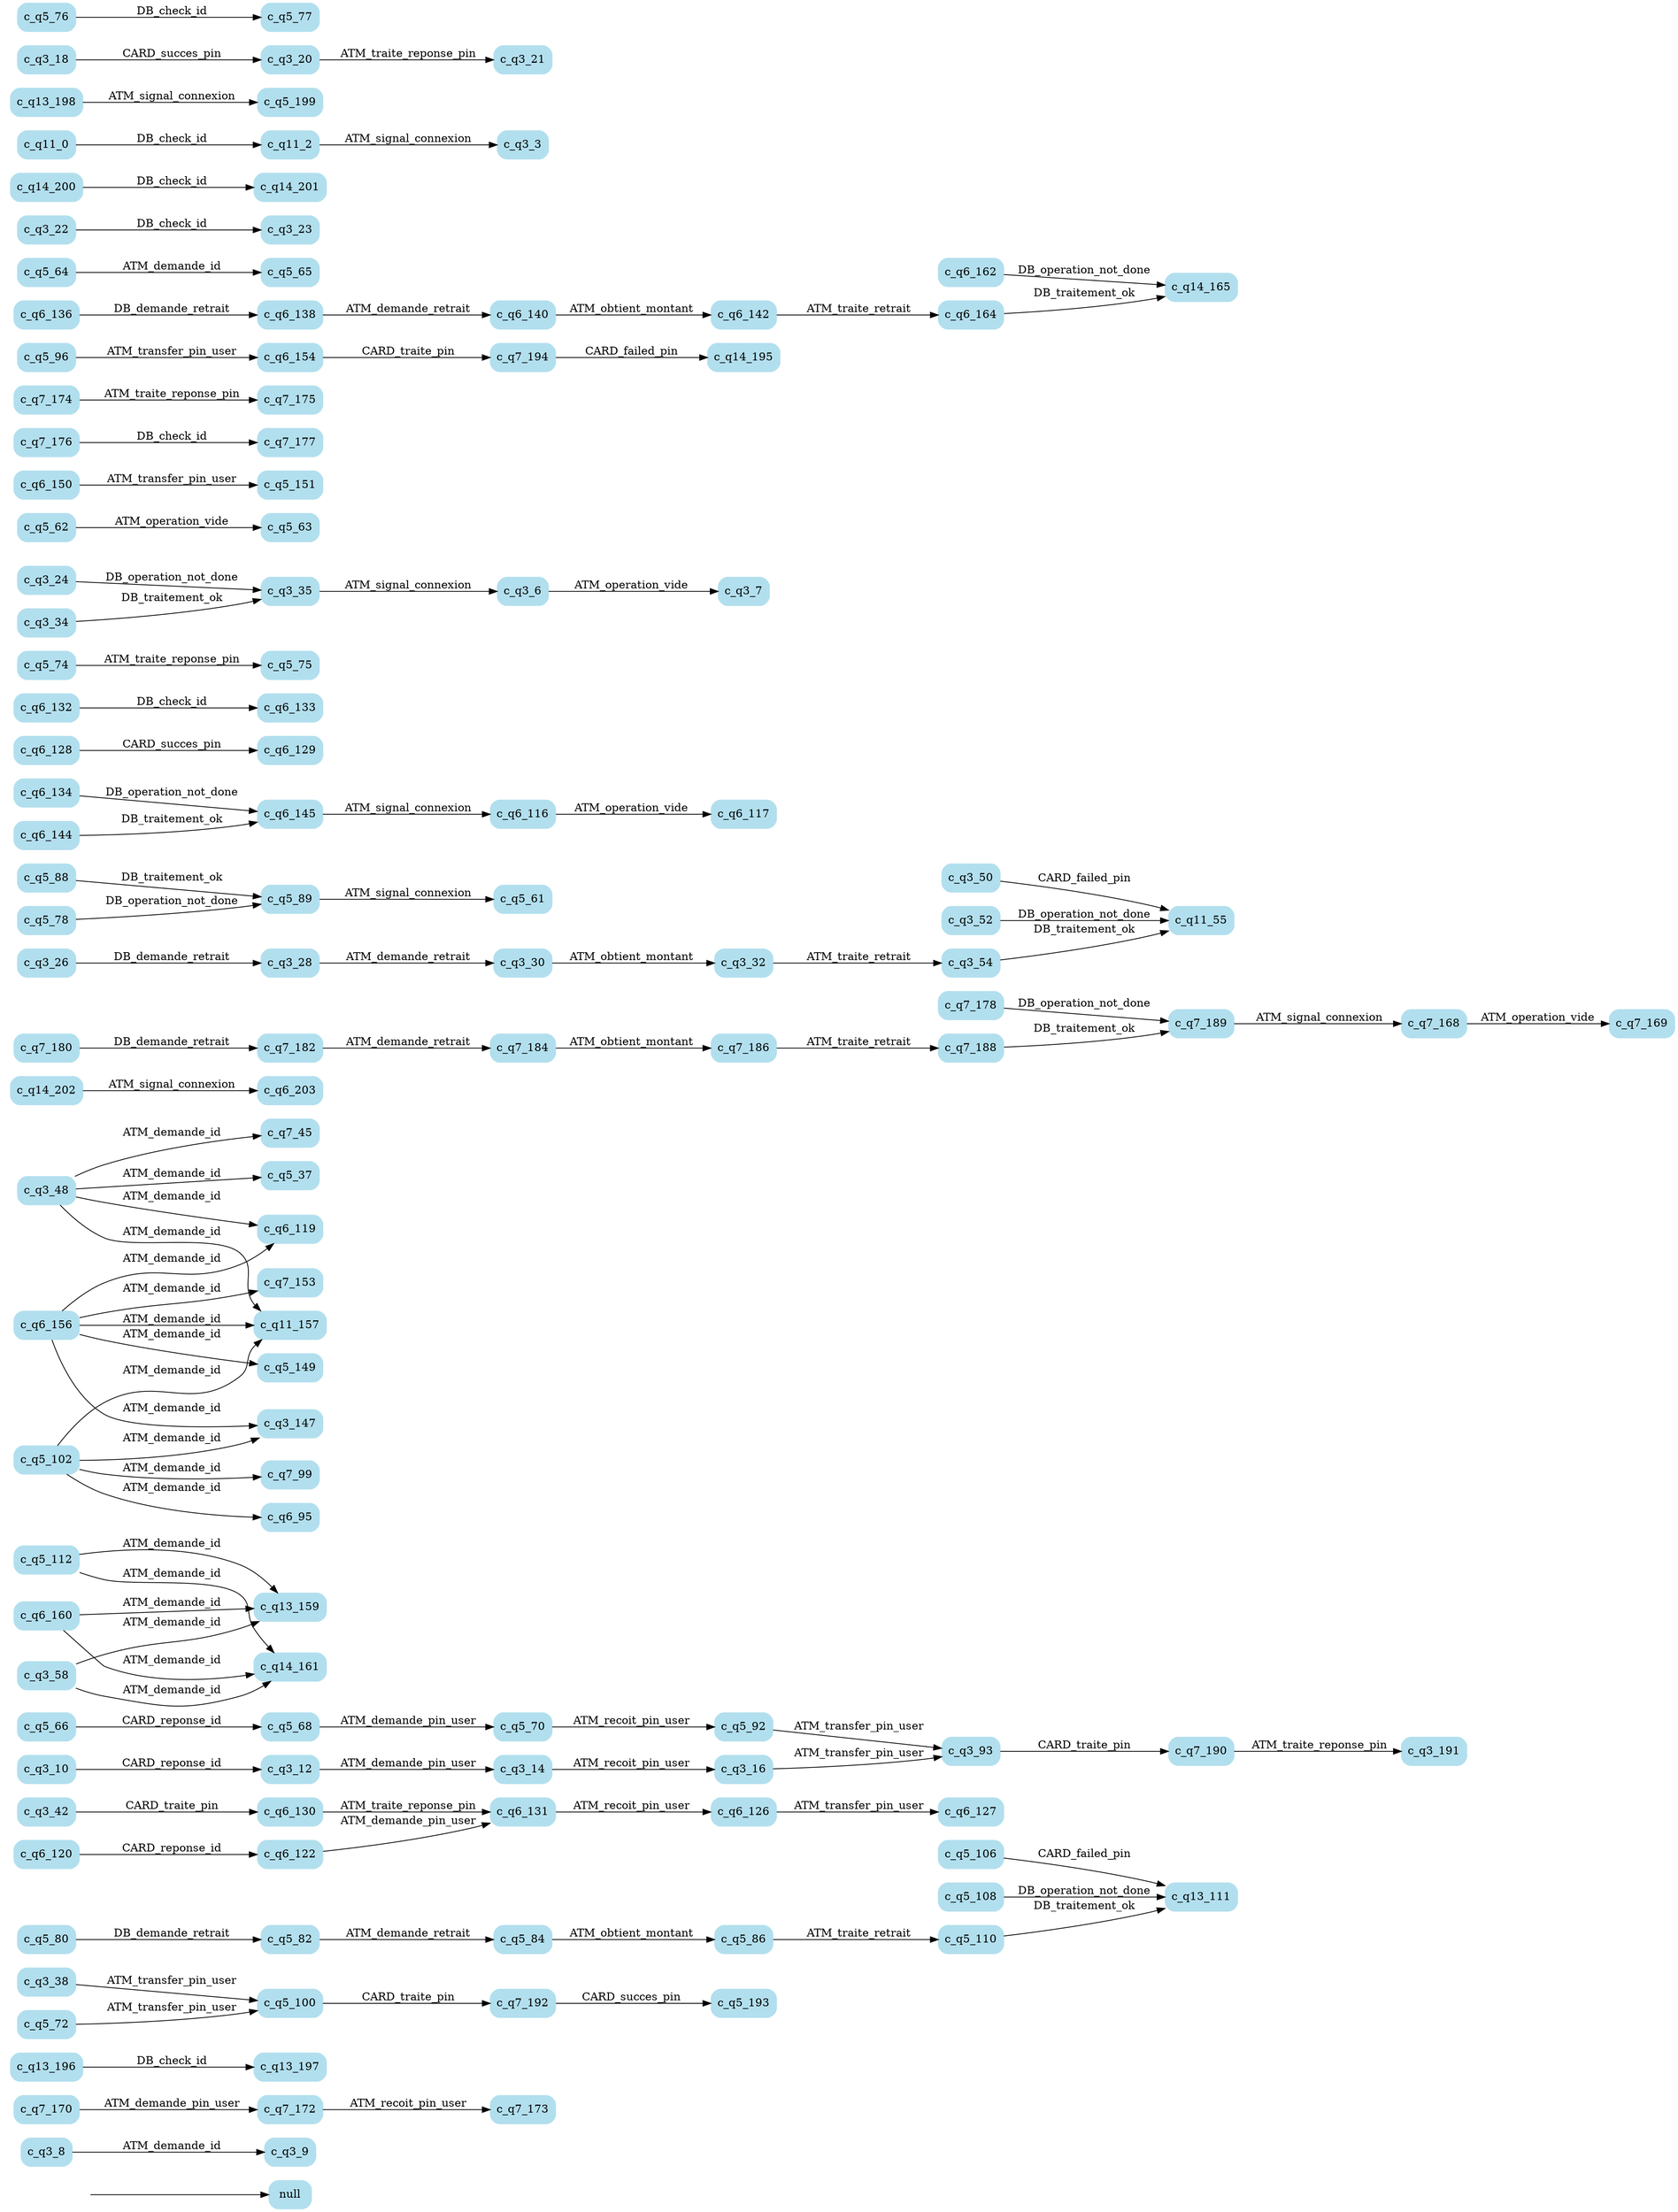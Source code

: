 digraph G {

	rankdir = LR;

	start_null[style=invisible];

	node[shape=box, style="rounded, filled", color=lightblue2];

	c_q3_9[label="c_q3_9"];
	c_q7_173[label="c_q7_173"];
	c_q13_197[label="c_q13_197"];
	c_q3_38[label="c_q3_38"];
	c_q5_106[label="c_q5_106"];
	c_q6_122[label="c_q6_122"];
	c_q5_66[label="c_q5_66"];
	c_q6_160[label="c_q6_160"];
	c_q6_119[label="c_q6_119"];
	c_q14_202[label="c_q14_202"];
	c_q7_186[label="c_q7_186"];
	c_q3_50[label="c_q3_50"];
	c_q13_111[label="c_q13_111"];
	c_q5_88[label="c_q5_88"];
	c_q11_157[label="c_q11_157"];
	c_q7_188[label="c_q7_188"];
	c_q3_16[label="c_q3_16"];
	c_q6_116[label="c_q6_116"];
	c_q7_192[label="c_q7_192"];
	c_q7_170[label="c_q7_170"];
	c_q3_12[label="c_q3_12"];
	c_q6_128[label="c_q6_128"];
	c_q6_132[label="c_q6_132"];
	c_q3_8[label="c_q3_8"];
	c_q5_74[label="c_q5_74"];
	c_q5_149[label="c_q5_149"];
	c_q3_6[label="c_q3_6"];
	c_q5_62[label="c_q5_62"];
	c_q3_93[label="c_q3_93"];
	c_q6_156[label="c_q6_156"];
	c_q3_48[label="c_q3_48"];
	c_q5_37[label="c_q5_37"];
	c_q6_150[label="c_q6_150"];
	c_q6_203[label="c_q6_203"];
	c_q5_89[label="c_q5_89"];
	c_q7_182[label="c_q7_182"];
	c_q5_112[label="c_q5_112"];
	c_q7_153[label="c_q7_153"];
	c_q3_42[label="c_q3_42"];
	c_q6_120[label="c_q6_120"];
	c_q7_177[label="c_q7_177"];
	c_q3_52[label="c_q3_52"];
	c_q7_175[label="c_q7_175"];
	c_q14_161[label="c_q14_161"];
	c_q14_195[label="c_q14_195"];
	c_q3_35[label="c_q3_35"];
	c_q5_84[label="c_q5_84"];
	c_q3_10[label="c_q3_10"];
	c_q6_138[label="c_q6_138"];
	c_q5_64[label="c_q5_64"];
	c_q3_23[label="c_q3_23"];
	c_q6_127[label="c_q6_127"];
	c_q14_200[label="c_q14_200"];
	c_q3_30[label="c_q3_30"];
	c_q7_169[label="c_q7_169"];
	c_q7_172[label="c_q7_172"];
	c_q11_0[label="c_q11_0"];
	c_q5_72[label="c_q5_72"];
	c_q6_134[label="c_q6_134"];
	c_q13_198[label="c_q13_198"];
	c_q5_63[label="c_q5_63"];
	c_q3_24[label="c_q3_24"];
	c_q6_162[label="c_q6_162"];
	c_q6_145[label="c_q6_145"];
	c_q3_7[label="c_q3_7"];
	c_q6_154[label="c_q6_154"];
	c_q3_21[label="c_q3_21"];
	c_q6_126[label="c_q6_126"];
	c_q7_99[label="c_q7_99"];
	c_q5_96[label="c_q5_96"];
	c_q6_133[label="c_q6_133"];
	c_q3_32[label="c_q3_32"];
	c_q3_147[label="c_q3_147"];
	c_q6_136[label="c_q6_136"];
	c_q3_18[label="c_q3_18"];
	c_q7_168[label="c_q7_168"];
	c_q5_82[label="c_q5_82"];
	c_q5_76[label="c_q5_76"];
	c_q3_54[label="c_q3_54"];
	c_q7_184[label="c_q7_184"];
	c_q13_196[label="c_q13_196"];
	c_q7_45[label="c_q7_45"];
	c_q3_191[label="c_q3_191"];
	c_q3_34[label="c_q3_34"];
	c_q6_129[label="c_q6_129"];
	c_q5_100[label="c_q5_100"];
	c_q5_78[label="c_q5_78"];
	c_q5_151[label="c_q5_151"];
	c_q3_20[label="c_q3_20"];
	c_q5_92[label="c_q5_92"];
	c_q3_3[label="c_q3_3"];
	c_q14_201[label="c_q14_201"];
	c_q3_22[label="c_q3_22"];
	c_q6_142[label="c_q6_142"];
	c_q7_180[label="c_q7_180"];
	c_q5_108[label="c_q5_108"];
	c_q3_26[label="c_q3_26"];
	c_q3_28[label="c_q3_28"];
	c_q5_77[label="c_q5_77"];
	c_q7_189[label="c_q7_189"];
	c_q6_164[label="c_q6_164"];
	c_q5_110[label="c_q5_110"];
	c_q7_174[label="c_q7_174"];
	c_q5_68[label="c_q5_68"];
	c_q3_58[label="c_q3_58"];
	c_q6_140[label="c_q6_140"];
	c_q14_165[label="c_q14_165"];
	c_q7_194[label="c_q7_194"];
	c_q5_70[label="c_q5_70"];
	c_q5_61[label="c_q5_61"];
	c_q5_80[label="c_q5_80"];
	c_q6_95[label="c_q6_95"];
	c_q6_144[label="c_q6_144"];
	c_q7_190[label="c_q7_190"];
	c_q6_131[label="c_q6_131"];
	c_q11_2[label="c_q11_2"];
	c_q11_55[label="c_q11_55"];
	c_q7_178[label="c_q7_178"];
	c_q5_75[label="c_q5_75"];
	c_q6_130[label="c_q6_130"];
	c_q3_14[label="c_q3_14"];
	c_q7_176[label="c_q7_176"];
	c_q5_102[label="c_q5_102"];
	c_q6_117[label="c_q6_117"];
	c_q5_86[label="c_q5_86"];
	c_q5_65[label="c_q5_65"];
	c_q5_199[label="c_q5_199"];
	c_q5_193[label="c_q5_193"];
	c_q13_159[label="c_q13_159"];

	start_null -> null;
	c_q11_0 -> c_q11_2[label="DB_check_id"];
	c_q11_2 -> c_q3_3[label="ATM_signal_connexion"];
	c_q3_35 -> c_q3_6[label="ATM_signal_connexion"];
	c_q3_6 -> c_q3_7[label="ATM_operation_vide"];
	c_q3_8 -> c_q3_9[label="ATM_demande_id"];
	c_q3_10 -> c_q3_12[label="CARD_reponse_id"];
	c_q3_12 -> c_q3_14[label="ATM_demande_pin_user"];
	c_q3_14 -> c_q3_16[label="ATM_recoit_pin_user"];
	c_q3_16 -> c_q3_93[label="ATM_transfer_pin_user"];
	c_q3_18 -> c_q3_20[label="CARD_succes_pin"];
	c_q3_20 -> c_q3_21[label="ATM_traite_reponse_pin"];
	c_q3_22 -> c_q3_23[label="DB_check_id"];
	c_q3_24 -> c_q3_35[label="DB_operation_not_done"];
	c_q3_26 -> c_q3_28[label="DB_demande_retrait"];
	c_q3_28 -> c_q3_30[label="ATM_demande_retrait"];
	c_q3_30 -> c_q3_32[label="ATM_obtient_montant"];
	c_q3_32 -> c_q3_54[label="ATM_traite_retrait"];
	c_q3_34 -> c_q3_35[label="DB_traitement_ok"];
	c_q3_48 -> c_q5_37[label="ATM_demande_id"];
	c_q3_38 -> c_q5_100[label="ATM_transfer_pin_user"];
	c_q3_48 -> c_q6_119[label="ATM_demande_id"];
	c_q3_42 -> c_q6_130[label="CARD_traite_pin"];
	c_q3_48 -> c_q7_45[label="ATM_demande_id"];
	c_q3_93 -> c_q7_190[label="CARD_traite_pin"];
	c_q3_48 -> c_q11_157[label="ATM_demande_id"];
	c_q3_50 -> c_q11_55[label="CARD_failed_pin"];
	c_q3_52 -> c_q11_55[label="DB_operation_not_done"];
	c_q3_54 -> c_q11_55[label="DB_traitement_ok"];
	c_q3_58 -> c_q13_159[label="ATM_demande_id"];
	c_q3_58 -> c_q14_161[label="ATM_demande_id"];
	c_q5_89 -> c_q5_61[label="ATM_signal_connexion"];
	c_q5_62 -> c_q5_63[label="ATM_operation_vide"];
	c_q5_64 -> c_q5_65[label="ATM_demande_id"];
	c_q5_66 -> c_q5_68[label="CARD_reponse_id"];
	c_q5_68 -> c_q5_70[label="ATM_demande_pin_user"];
	c_q5_70 -> c_q5_92[label="ATM_recoit_pin_user"];
	c_q5_72 -> c_q5_100[label="ATM_transfer_pin_user"];
	c_q5_74 -> c_q5_75[label="ATM_traite_reponse_pin"];
	c_q5_76 -> c_q5_77[label="DB_check_id"];
	c_q5_78 -> c_q5_89[label="DB_operation_not_done"];
	c_q5_80 -> c_q5_82[label="DB_demande_retrait"];
	c_q5_82 -> c_q5_84[label="ATM_demande_retrait"];
	c_q5_84 -> c_q5_86[label="ATM_obtient_montant"];
	c_q5_86 -> c_q5_110[label="ATM_traite_retrait"];
	c_q5_88 -> c_q5_89[label="DB_traitement_ok"];
	c_q5_102 -> c_q3_147[label="ATM_demande_id"];
	c_q5_92 -> c_q3_93[label="ATM_transfer_pin_user"];
	c_q5_102 -> c_q6_95[label="ATM_demande_id"];
	c_q5_96 -> c_q6_154[label="ATM_transfer_pin_user"];
	c_q5_102 -> c_q7_99[label="ATM_demande_id"];
	c_q5_100 -> c_q7_192[label="CARD_traite_pin"];
	c_q5_102 -> c_q11_157[label="ATM_demande_id"];
	c_q5_112 -> c_q13_159[label="ATM_demande_id"];
	c_q5_106 -> c_q13_111[label="CARD_failed_pin"];
	c_q5_108 -> c_q13_111[label="DB_operation_not_done"];
	c_q5_110 -> c_q13_111[label="DB_traitement_ok"];
	c_q5_112 -> c_q14_161[label="ATM_demande_id"];
	c_q6_145 -> c_q6_116[label="ATM_signal_connexion"];
	c_q6_116 -> c_q6_117[label="ATM_operation_vide"];
	c_q6_156 -> c_q6_119[label="ATM_demande_id"];
	c_q6_120 -> c_q6_122[label="CARD_reponse_id"];
	c_q6_122 -> c_q6_131[label="ATM_demande_pin_user"];
	c_q6_131 -> c_q6_126[label="ATM_recoit_pin_user"];
	c_q6_126 -> c_q6_127[label="ATM_transfer_pin_user"];
	c_q6_128 -> c_q6_129[label="CARD_succes_pin"];
	c_q6_130 -> c_q6_131[label="ATM_traite_reponse_pin"];
	c_q6_132 -> c_q6_133[label="DB_check_id"];
	c_q6_134 -> c_q6_145[label="DB_operation_not_done"];
	c_q6_136 -> c_q6_138[label="DB_demande_retrait"];
	c_q6_138 -> c_q6_140[label="ATM_demande_retrait"];
	c_q6_140 -> c_q6_142[label="ATM_obtient_montant"];
	c_q6_142 -> c_q6_164[label="ATM_traite_retrait"];
	c_q6_144 -> c_q6_145[label="DB_traitement_ok"];
	c_q6_156 -> c_q3_147[label="ATM_demande_id"];
	c_q6_156 -> c_q5_149[label="ATM_demande_id"];
	c_q6_150 -> c_q5_151[label="ATM_transfer_pin_user"];
	c_q6_156 -> c_q7_153[label="ATM_demande_id"];
	c_q6_154 -> c_q7_194[label="CARD_traite_pin"];
	c_q6_156 -> c_q11_157[label="ATM_demande_id"];
	c_q6_160 -> c_q13_159[label="ATM_demande_id"];
	c_q6_160 -> c_q14_161[label="ATM_demande_id"];
	c_q6_162 -> c_q14_165[label="DB_operation_not_done"];
	c_q6_164 -> c_q14_165[label="DB_traitement_ok"];
	c_q7_189 -> c_q7_168[label="ATM_signal_connexion"];
	c_q7_168 -> c_q7_169[label="ATM_operation_vide"];
	c_q7_170 -> c_q7_172[label="ATM_demande_pin_user"];
	c_q7_172 -> c_q7_173[label="ATM_recoit_pin_user"];
	c_q7_174 -> c_q7_175[label="ATM_traite_reponse_pin"];
	c_q7_176 -> c_q7_177[label="DB_check_id"];
	c_q7_178 -> c_q7_189[label="DB_operation_not_done"];
	c_q7_180 -> c_q7_182[label="DB_demande_retrait"];
	c_q7_182 -> c_q7_184[label="ATM_demande_retrait"];
	c_q7_184 -> c_q7_186[label="ATM_obtient_montant"];
	c_q7_186 -> c_q7_188[label="ATM_traite_retrait"];
	c_q7_188 -> c_q7_189[label="DB_traitement_ok"];
	c_q7_190 -> c_q3_191[label="ATM_traite_reponse_pin"];
	c_q7_192 -> c_q5_193[label="CARD_succes_pin"];
	c_q7_194 -> c_q14_195[label="CARD_failed_pin"];
	c_q13_196 -> c_q13_197[label="DB_check_id"];
	c_q13_198 -> c_q5_199[label="ATM_signal_connexion"];
	c_q14_200 -> c_q14_201[label="DB_check_id"];
	c_q14_202 -> c_q6_203[label="ATM_signal_connexion"];

}